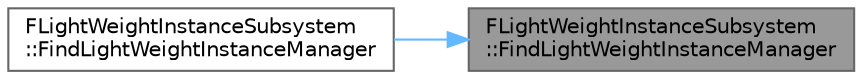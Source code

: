 digraph "FLightWeightInstanceSubsystem::FindLightWeightInstanceManager"
{
 // INTERACTIVE_SVG=YES
 // LATEX_PDF_SIZE
  bgcolor="transparent";
  edge [fontname=Helvetica,fontsize=10,labelfontname=Helvetica,labelfontsize=10];
  node [fontname=Helvetica,fontsize=10,shape=box,height=0.2,width=0.4];
  rankdir="RL";
  Node1 [id="Node000001",label="FLightWeightInstanceSubsystem\l::FindLightWeightInstanceManager",height=0.2,width=0.4,color="gray40", fillcolor="grey60", style="filled", fontcolor="black",tooltip=" "];
  Node1 -> Node2 [id="edge1_Node000001_Node000002",dir="back",color="steelblue1",style="solid",tooltip=" "];
  Node2 [id="Node000002",label="FLightWeightInstanceSubsystem\l::FindLightWeightInstanceManager",height=0.2,width=0.4,color="grey40", fillcolor="white", style="filled",URL="$dd/d1d/structFLightWeightInstanceSubsystem.html#a37774648dd207de24fb03cff1efbc2d3",tooltip=" "];
}
